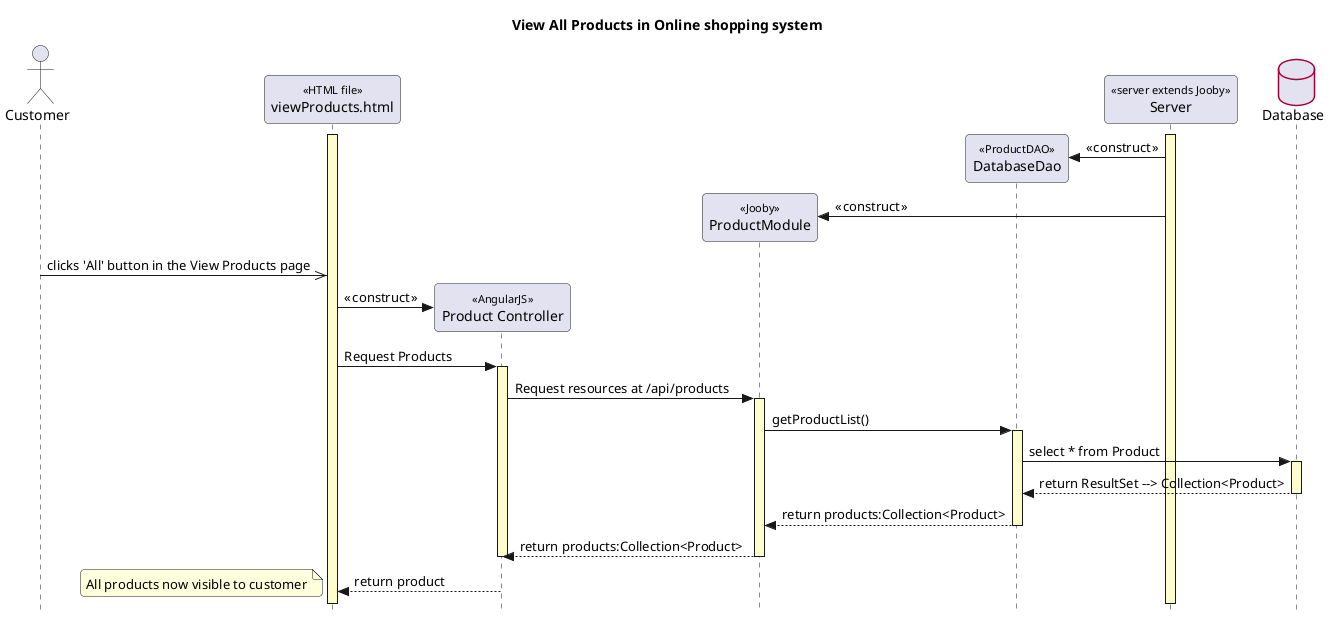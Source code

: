@startuml

' style tweaks to make the diagram a little more readable
skinparam {
	Style strictuml
	RoundCorner 8

	Sequence {
		' make activations yellow too
		LifeLineBackgroundColor #FDFDCD

		' make stereotypes less ugly
		Stereotype {
			Font {
				Size 11
				Style plain
			}
		}
	}

	DatabaseBorderColor #A80036

}

title View All Products in Online shopping system


actor Customer as user
participant "viewProducts.html" as website <<HTML file>>
participant "Product Controller" as ctrl <<AngularJS>>
participant "ProductModule" as module <<Jooby>>
participant "DatabaseDao" as dao <<ProductDAO>>
participant "Server" as server <<server extends Jooby>>
database "Database" as db

server++
website ++

create dao
server -> dao : « construct »

create module
server -> module : « construct »

user ->> website : clicks 'All' button in the View Products page
create ctrl
website -> ctrl : « construct »


website -> ctrl++ : Request Products
ctrl -> module++ : Request resources at /api/products
module -> dao++ : getProductList()
dao -> db++ : select * from Product
db --> dao-- : return ResultSet --> Collection<Product>
dao --> module-- : return products:Collection<Product>
module --> ctrl-- : return products:Collection<Product>

ctrl--
ctrl --> website-- : return product
note left : All products now visible to customer
 

@enduml